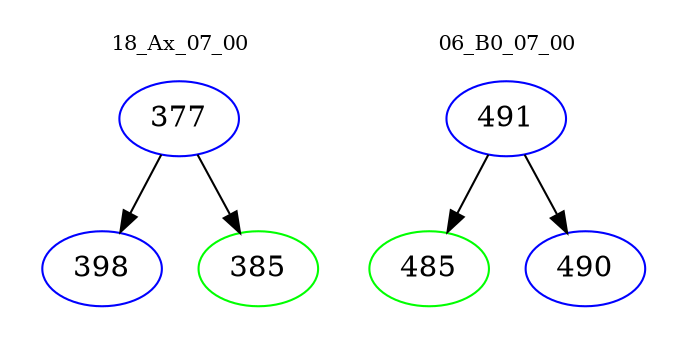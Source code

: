 digraph{
subgraph cluster_0 {
color = white
label = "18_Ax_07_00";
fontsize=10;
T0_377 [label="377", color="blue"]
T0_377 -> T0_398 [color="black"]
T0_398 [label="398", color="blue"]
T0_377 -> T0_385 [color="black"]
T0_385 [label="385", color="green"]
}
subgraph cluster_1 {
color = white
label = "06_B0_07_00";
fontsize=10;
T1_491 [label="491", color="blue"]
T1_491 -> T1_485 [color="black"]
T1_485 [label="485", color="green"]
T1_491 -> T1_490 [color="black"]
T1_490 [label="490", color="blue"]
}
}
